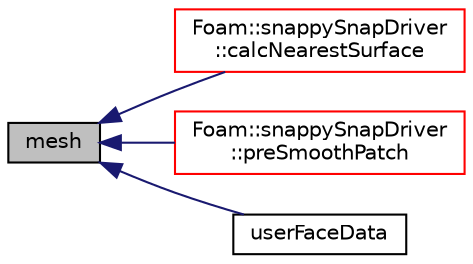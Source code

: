 digraph "mesh"
{
  bgcolor="transparent";
  edge [fontname="Helvetica",fontsize="10",labelfontname="Helvetica",labelfontsize="10"];
  node [fontname="Helvetica",fontsize="10",shape=record];
  rankdir="LR";
  Node1 [label="mesh",height=0.2,width=0.4,color="black", fillcolor="grey75", style="filled", fontcolor="black"];
  Node1 -> Node2 [dir="back",color="midnightblue",fontsize="10",style="solid",fontname="Helvetica"];
  Node2 [label="Foam::snappySnapDriver\l::calcNearestSurface",height=0.2,width=0.4,color="red",URL="$a02437.html#a0a334a64613ee0c208d8edf18306bcf2",tooltip="Per patch point calculate point on nearest surface. Set as. "];
  Node1 -> Node3 [dir="back",color="midnightblue",fontsize="10",style="solid",fontname="Helvetica"];
  Node3 [label="Foam::snappySnapDriver\l::preSmoothPatch",height=0.2,width=0.4,color="red",URL="$a02437.html#a5328524e4037f1f8ecb542c16492d6b9",tooltip="Smooth the mesh (patch and internal) to increase visibility. "];
  Node1 -> Node4 [dir="back",color="midnightblue",fontsize="10",style="solid",fontname="Helvetica"];
  Node4 [label="userFaceData",height=0.2,width=0.4,color="black",URL="$a01504.html#a2cb6efa4184bedfbed60b069881c26a3"];
}
